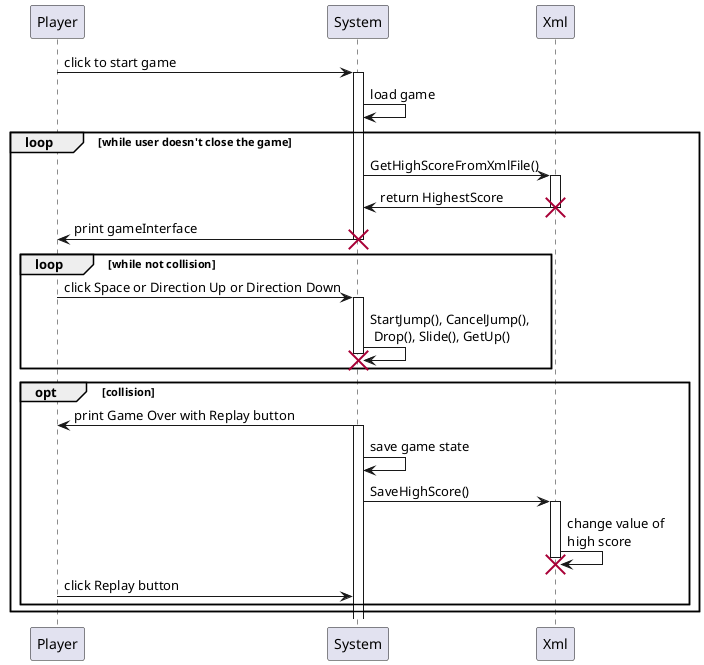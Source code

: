 @startuml
'https://plantuml.com/sequence-diagram

Player -> System: click to start game
activate System

System -> System: load game

loop while user doesn't close the game
    System -> Xml: GetHighScoreFromXmlFile()
    activate Xml
    
    Xml -> System: return HighestScore
    destroy Xml
    
    System -> Player: print gameInterface
    destroy System
    
    loop while not collision
        Player -> System: click Space or Direction Up or Direction Down
        activate System
        
        System -> System: StartJump(), CancelJump(),\n Drop(), Slide(), GetUp()
        destroy System
    end 
    
    opt collision
        System -> Player: print Game Over with Replay button
        activate System
        
        System -> System: save game state
        
        System -> Xml: SaveHighScore()
        activate Xml
        
        Xml -> Xml: change value of \nhigh score
        destroy Xml
        
        Player -> System: click Replay button
    end
end 
@enduml